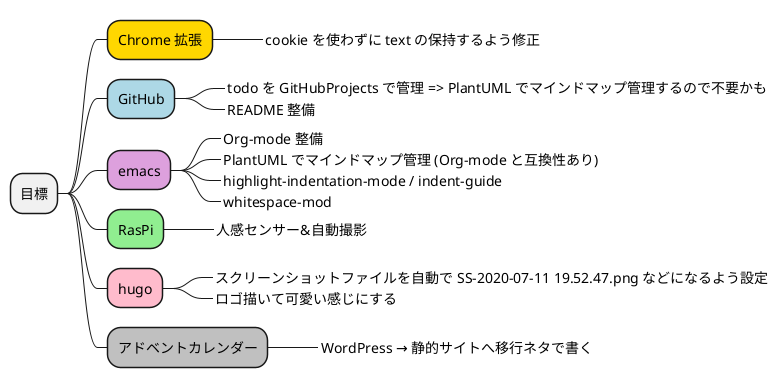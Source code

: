@startmindmap
* 目標
**[#gold] Chrome 拡張
***_ cookie を使わずに text の保持するよう修正
**[#lightblue] GitHub
***_ todo を GitHubProjects で管理 => PlantUML でマインドマップ管理するので不要かも
***_ README 整備
**[#plum] emacs
***_ Org-mode 整備
***_ PlantUML でマインドマップ管理 (Org-mode と互換性あり)
***_ highlight-indentation-mode / indent-guide
***_ whitespace-mod
**[#lightgreen] RasPi
***_ 人感センサー&自動撮影
**[#FFBBCC] hugo
***_ スクリーンショットファイルを自動で SS-2020-07-11 19.52.47.png などになるよう設定
***_ ロゴ描いて可愛い感じにする
**[#silver] アドベントカレンダー
***_ WordPress → 静的サイトへ移行ネタで書く
@endmindmap
